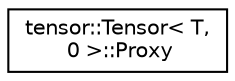 digraph "Graphical Class Hierarchy"
{
  edge [fontname="Helvetica",fontsize="10",labelfontname="Helvetica",labelfontsize="10"];
  node [fontname="Helvetica",fontsize="10",shape=record];
  rankdir="LR";
  Node1 [label="tensor::Tensor\< T,\l 0 \>::Proxy",height=0.2,width=0.4,color="black", fillcolor="white", style="filled",URL="$classtensor_1_1Tensor_3_01T_00_010_01_4_1_1Proxy.html"];
}
